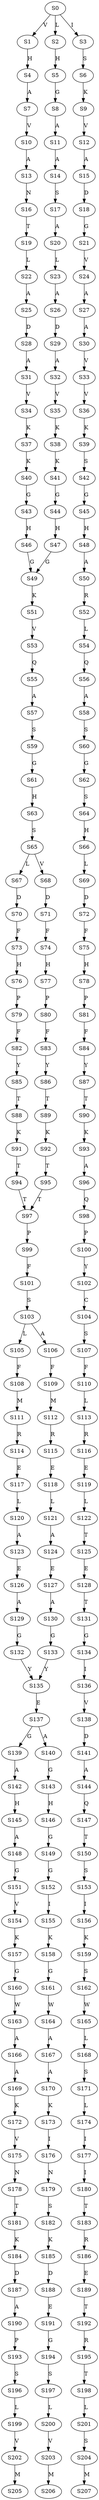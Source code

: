 strict digraph  {
	S0 -> S1 [ label = V ];
	S0 -> S2 [ label = L ];
	S0 -> S3 [ label = I ];
	S1 -> S4 [ label = H ];
	S2 -> S5 [ label = H ];
	S3 -> S6 [ label = S ];
	S4 -> S7 [ label = A ];
	S5 -> S8 [ label = G ];
	S6 -> S9 [ label = K ];
	S7 -> S10 [ label = V ];
	S8 -> S11 [ label = A ];
	S9 -> S12 [ label = V ];
	S10 -> S13 [ label = A ];
	S11 -> S14 [ label = A ];
	S12 -> S15 [ label = A ];
	S13 -> S16 [ label = N ];
	S14 -> S17 [ label = S ];
	S15 -> S18 [ label = D ];
	S16 -> S19 [ label = T ];
	S17 -> S20 [ label = A ];
	S18 -> S21 [ label = G ];
	S19 -> S22 [ label = L ];
	S20 -> S23 [ label = L ];
	S21 -> S24 [ label = V ];
	S22 -> S25 [ label = A ];
	S23 -> S26 [ label = A ];
	S24 -> S27 [ label = A ];
	S25 -> S28 [ label = D ];
	S26 -> S29 [ label = D ];
	S27 -> S30 [ label = A ];
	S28 -> S31 [ label = A ];
	S29 -> S32 [ label = A ];
	S30 -> S33 [ label = V ];
	S31 -> S34 [ label = V ];
	S32 -> S35 [ label = V ];
	S33 -> S36 [ label = V ];
	S34 -> S37 [ label = K ];
	S35 -> S38 [ label = K ];
	S36 -> S39 [ label = K ];
	S37 -> S40 [ label = K ];
	S38 -> S41 [ label = K ];
	S39 -> S42 [ label = S ];
	S40 -> S43 [ label = G ];
	S41 -> S44 [ label = G ];
	S42 -> S45 [ label = G ];
	S43 -> S46 [ label = H ];
	S44 -> S47 [ label = H ];
	S45 -> S48 [ label = H ];
	S46 -> S49 [ label = G ];
	S47 -> S49 [ label = G ];
	S48 -> S50 [ label = A ];
	S49 -> S51 [ label = K ];
	S50 -> S52 [ label = R ];
	S51 -> S53 [ label = V ];
	S52 -> S54 [ label = L ];
	S53 -> S55 [ label = Q ];
	S54 -> S56 [ label = Q ];
	S55 -> S57 [ label = A ];
	S56 -> S58 [ label = A ];
	S57 -> S59 [ label = S ];
	S58 -> S60 [ label = S ];
	S59 -> S61 [ label = G ];
	S60 -> S62 [ label = G ];
	S61 -> S63 [ label = H ];
	S62 -> S64 [ label = S ];
	S63 -> S65 [ label = S ];
	S64 -> S66 [ label = H ];
	S65 -> S67 [ label = L ];
	S65 -> S68 [ label = V ];
	S66 -> S69 [ label = L ];
	S67 -> S70 [ label = D ];
	S68 -> S71 [ label = D ];
	S69 -> S72 [ label = D ];
	S70 -> S73 [ label = F ];
	S71 -> S74 [ label = F ];
	S72 -> S75 [ label = F ];
	S73 -> S76 [ label = H ];
	S74 -> S77 [ label = H ];
	S75 -> S78 [ label = H ];
	S76 -> S79 [ label = P ];
	S77 -> S80 [ label = P ];
	S78 -> S81 [ label = P ];
	S79 -> S82 [ label = F ];
	S80 -> S83 [ label = F ];
	S81 -> S84 [ label = F ];
	S82 -> S85 [ label = Y ];
	S83 -> S86 [ label = Y ];
	S84 -> S87 [ label = Y ];
	S85 -> S88 [ label = T ];
	S86 -> S89 [ label = T ];
	S87 -> S90 [ label = T ];
	S88 -> S91 [ label = K ];
	S89 -> S92 [ label = K ];
	S90 -> S93 [ label = K ];
	S91 -> S94 [ label = T ];
	S92 -> S95 [ label = T ];
	S93 -> S96 [ label = A ];
	S94 -> S97 [ label = T ];
	S95 -> S97 [ label = T ];
	S96 -> S98 [ label = Q ];
	S97 -> S99 [ label = P ];
	S98 -> S100 [ label = P ];
	S99 -> S101 [ label = F ];
	S100 -> S102 [ label = Y ];
	S101 -> S103 [ label = S ];
	S102 -> S104 [ label = C ];
	S103 -> S105 [ label = L ];
	S103 -> S106 [ label = A ];
	S104 -> S107 [ label = S ];
	S105 -> S108 [ label = F ];
	S106 -> S109 [ label = F ];
	S107 -> S110 [ label = F ];
	S108 -> S111 [ label = M ];
	S109 -> S112 [ label = M ];
	S110 -> S113 [ label = L ];
	S111 -> S114 [ label = R ];
	S112 -> S115 [ label = R ];
	S113 -> S116 [ label = R ];
	S114 -> S117 [ label = E ];
	S115 -> S118 [ label = E ];
	S116 -> S119 [ label = E ];
	S117 -> S120 [ label = L ];
	S118 -> S121 [ label = L ];
	S119 -> S122 [ label = L ];
	S120 -> S123 [ label = A ];
	S121 -> S124 [ label = A ];
	S122 -> S125 [ label = T ];
	S123 -> S126 [ label = E ];
	S124 -> S127 [ label = E ];
	S125 -> S128 [ label = E ];
	S126 -> S129 [ label = A ];
	S127 -> S130 [ label = A ];
	S128 -> S131 [ label = T ];
	S129 -> S132 [ label = G ];
	S130 -> S133 [ label = G ];
	S131 -> S134 [ label = G ];
	S132 -> S135 [ label = Y ];
	S133 -> S135 [ label = Y ];
	S134 -> S136 [ label = I ];
	S135 -> S137 [ label = E ];
	S136 -> S138 [ label = V ];
	S137 -> S139 [ label = G ];
	S137 -> S140 [ label = A ];
	S138 -> S141 [ label = D ];
	S139 -> S142 [ label = A ];
	S140 -> S143 [ label = G ];
	S141 -> S144 [ label = A ];
	S142 -> S145 [ label = H ];
	S143 -> S146 [ label = H ];
	S144 -> S147 [ label = Q ];
	S145 -> S148 [ label = A ];
	S146 -> S149 [ label = G ];
	S147 -> S150 [ label = T ];
	S148 -> S151 [ label = G ];
	S149 -> S152 [ label = G ];
	S150 -> S153 [ label = S ];
	S151 -> S154 [ label = V ];
	S152 -> S155 [ label = I ];
	S153 -> S156 [ label = I ];
	S154 -> S157 [ label = K ];
	S155 -> S158 [ label = K ];
	S156 -> S159 [ label = K ];
	S157 -> S160 [ label = G ];
	S158 -> S161 [ label = G ];
	S159 -> S162 [ label = S ];
	S160 -> S163 [ label = W ];
	S161 -> S164 [ label = W ];
	S162 -> S165 [ label = W ];
	S163 -> S166 [ label = A ];
	S164 -> S167 [ label = A ];
	S165 -> S168 [ label = L ];
	S166 -> S169 [ label = A ];
	S167 -> S170 [ label = A ];
	S168 -> S171 [ label = S ];
	S169 -> S172 [ label = K ];
	S170 -> S173 [ label = K ];
	S171 -> S174 [ label = L ];
	S172 -> S175 [ label = V ];
	S173 -> S176 [ label = I ];
	S174 -> S177 [ label = I ];
	S175 -> S178 [ label = N ];
	S176 -> S179 [ label = N ];
	S177 -> S180 [ label = I ];
	S178 -> S181 [ label = T ];
	S179 -> S182 [ label = S ];
	S180 -> S183 [ label = T ];
	S181 -> S184 [ label = K ];
	S182 -> S185 [ label = K ];
	S183 -> S186 [ label = R ];
	S184 -> S187 [ label = D ];
	S185 -> S188 [ label = D ];
	S186 -> S189 [ label = E ];
	S187 -> S190 [ label = A ];
	S188 -> S191 [ label = E ];
	S189 -> S192 [ label = T ];
	S190 -> S193 [ label = P ];
	S191 -> S194 [ label = G ];
	S192 -> S195 [ label = R ];
	S193 -> S196 [ label = S ];
	S194 -> S197 [ label = S ];
	S195 -> S198 [ label = T ];
	S196 -> S199 [ label = L ];
	S197 -> S200 [ label = L ];
	S198 -> S201 [ label = L ];
	S199 -> S202 [ label = V ];
	S200 -> S203 [ label = V ];
	S201 -> S204 [ label = S ];
	S202 -> S205 [ label = M ];
	S203 -> S206 [ label = M ];
	S204 -> S207 [ label = M ];
}
